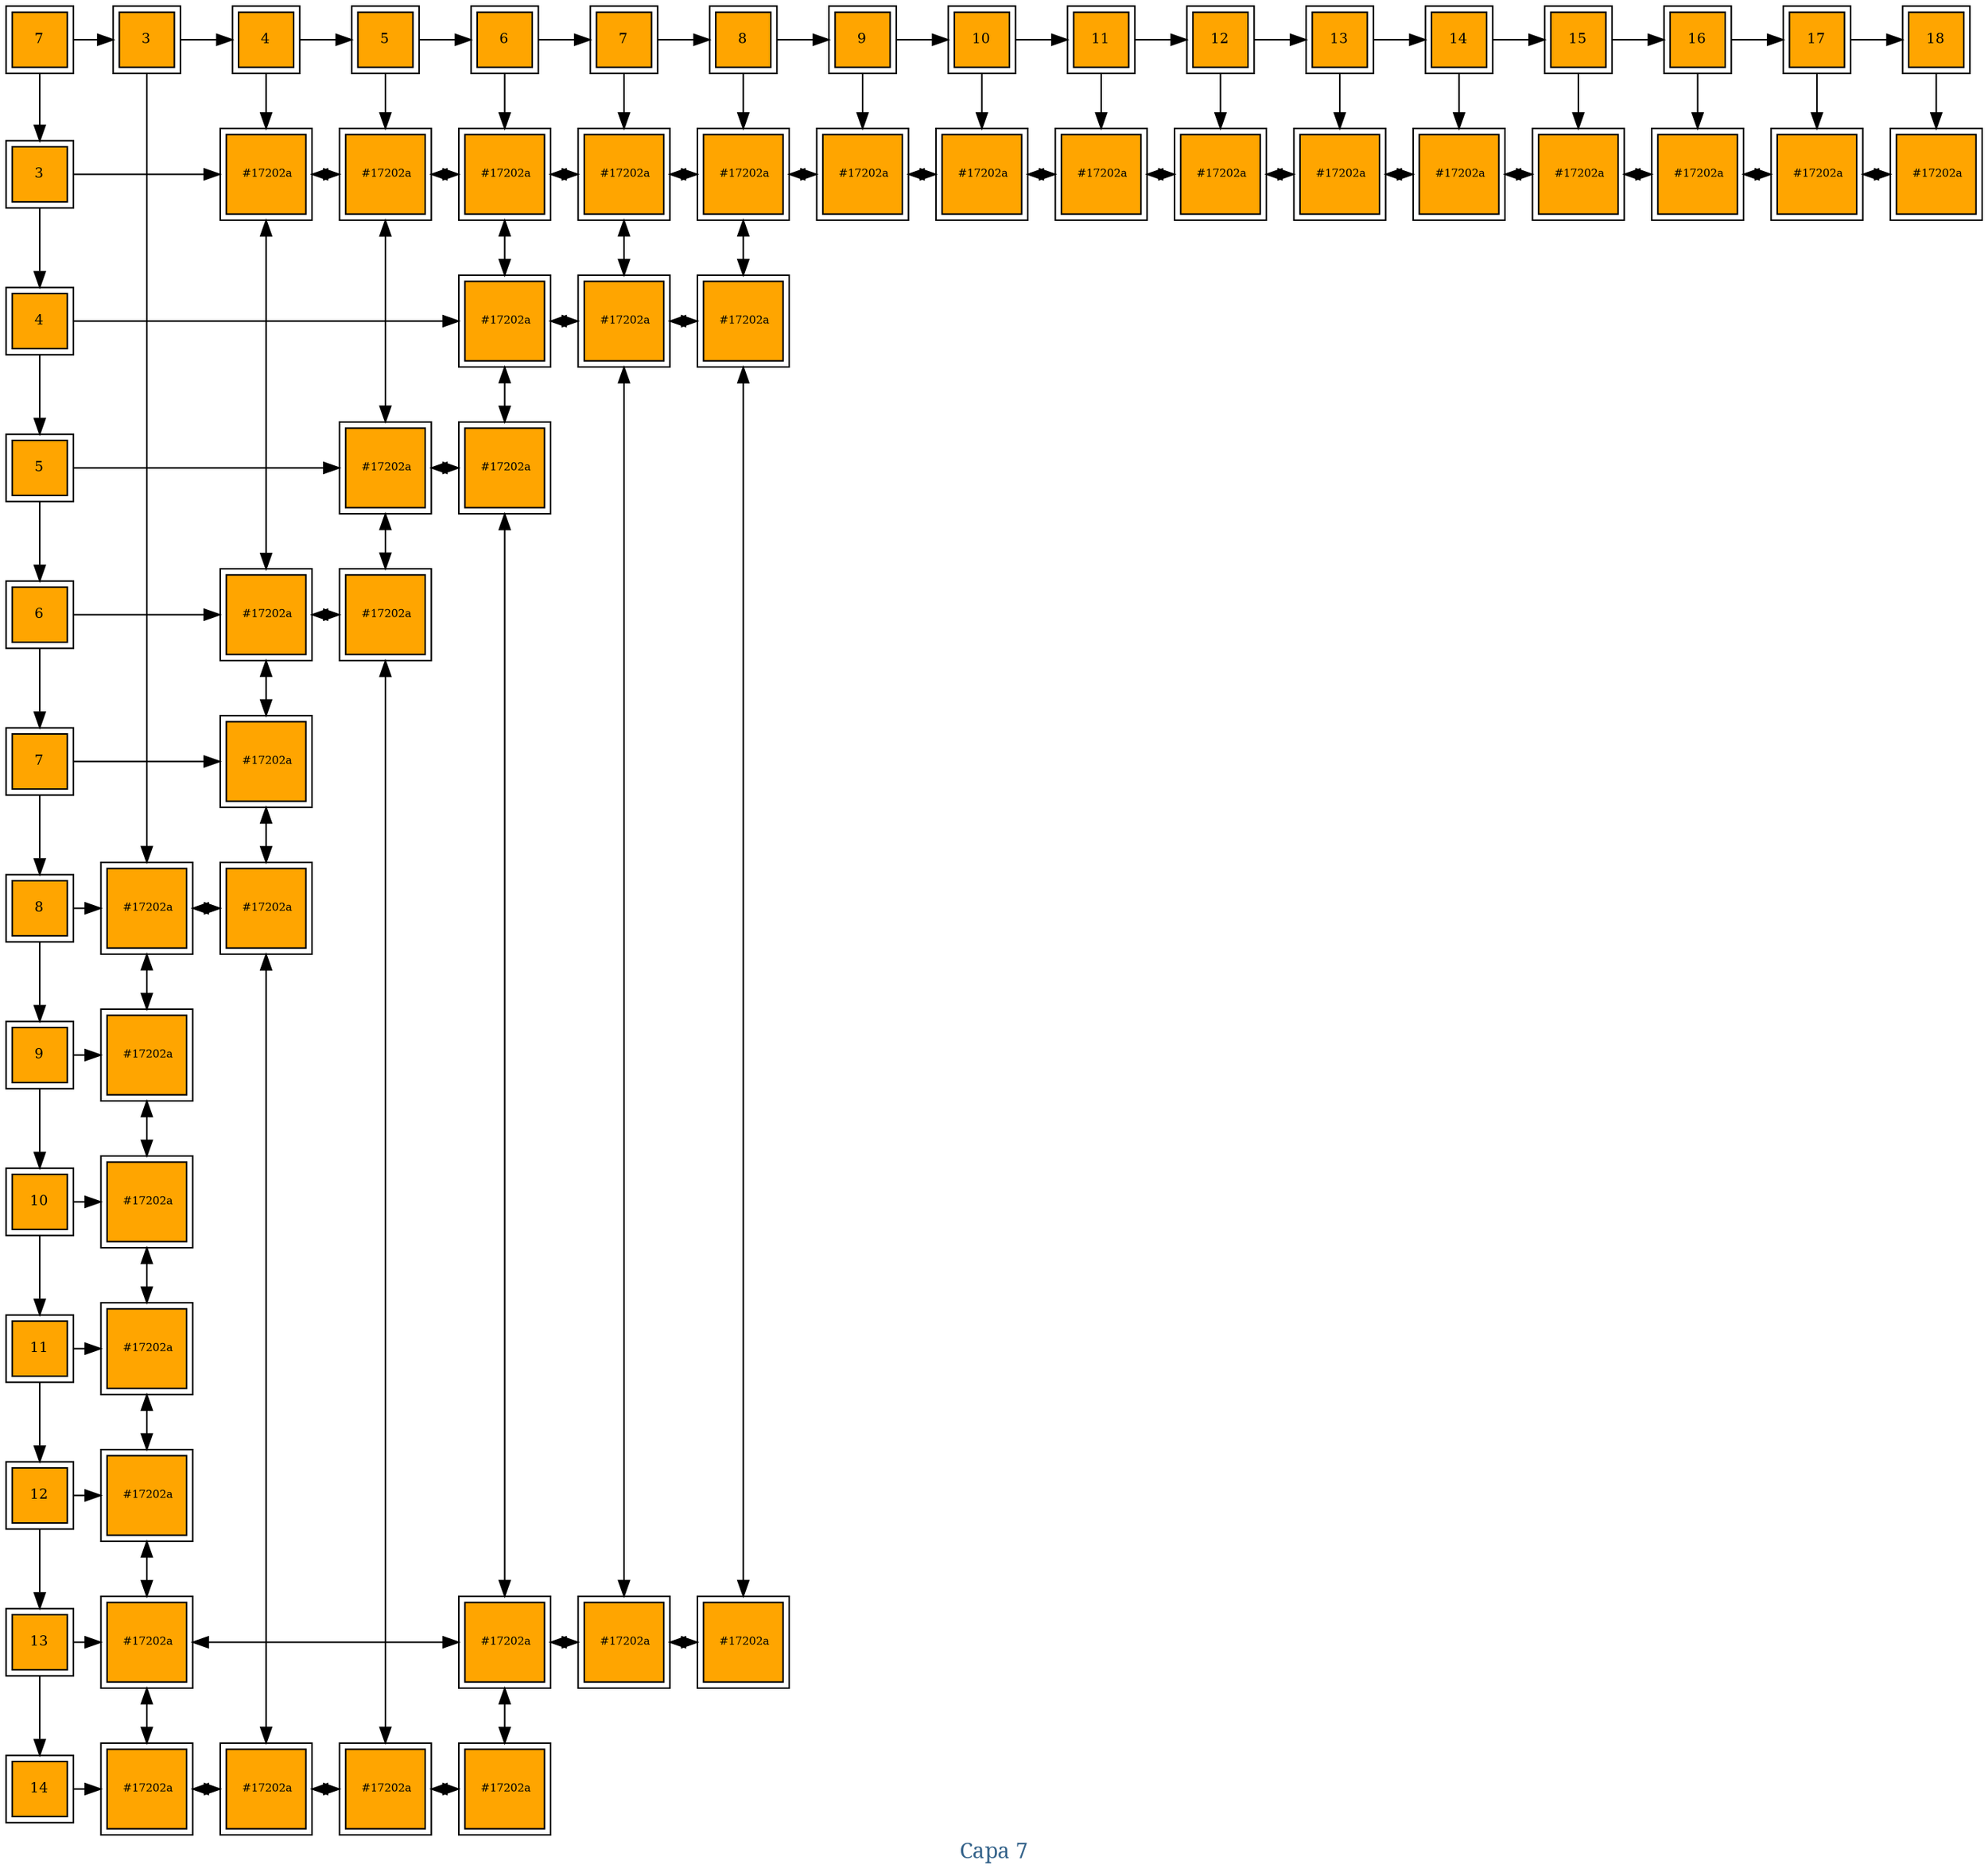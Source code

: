 digraph matriz_7
{
	graph[color = "white", fontcolor = "steelblue4", fontname = serif, style = filled, label = "Capa 7"];
	node[shape = square, style = filled, color = black, fillcolor = "orange", fontcolor = black, peripheries = 2];
	edge[color = black];


		//Nodo pivote
		XY7[group = XY7, label = <<FONT POINT-SIZE = "9">7</FONT>>]
		//rank min de cabeceras
		{
		 rank = min XY7
		//Nodos cabeceras
		X37[group = X37, label = <<FONT POINT-SIZE = "9">3</FONT>>]
		X47[group = X47, label = <<FONT POINT-SIZE = "9">4</FONT>>]
		X57[group = X57, label = <<FONT POINT-SIZE = "9">5</FONT>>]
		X67[group = X67, label = <<FONT POINT-SIZE = "9">6</FONT>>]
		X77[group = X77, label = <<FONT POINT-SIZE = "9">7</FONT>>]
		X87[group = X87, label = <<FONT POINT-SIZE = "9">8</FONT>>]
		X97[group = X97, label = <<FONT POINT-SIZE = "9">9</FONT>>]
		X107[group = X107, label = <<FONT POINT-SIZE = "9">10</FONT>>]
		X117[group = X117, label = <<FONT POINT-SIZE = "9">11</FONT>>]
		X127[group = X127, label = <<FONT POINT-SIZE = "9">12</FONT>>]
		X137[group = X137, label = <<FONT POINT-SIZE = "9">13</FONT>>]
		X147[group = X147, label = <<FONT POINT-SIZE = "9">14</FONT>>]
		X157[group = X157, label = <<FONT POINT-SIZE = "9">15</FONT>>]
		X167[group = X167, label = <<FONT POINT-SIZE = "9">16</FONT>>]
		X177[group = X177, label = <<FONT POINT-SIZE = "9">17</FONT>>]
		X187[group = X187, label = <<FONT POINT-SIZE = "9">18</FONT>>]
		}

		//Nodos laterales
		Y37[group = XY7, label = <<FONT POINT-SIZE = "9">3</FONT>>]
		Y47[group = XY7, label = <<FONT POINT-SIZE = "9">4</FONT>>]
		Y57[group = XY7, label = <<FONT POINT-SIZE = "9">5</FONT>>]
		Y67[group = XY7, label = <<FONT POINT-SIZE = "9">6</FONT>>]
		Y77[group = XY7, label = <<FONT POINT-SIZE = "9">7</FONT>>]
		Y87[group = XY7, label = <<FONT POINT-SIZE = "9">8</FONT>>]
		Y97[group = XY7, label = <<FONT POINT-SIZE = "9">9</FONT>>]
		Y107[group = XY7, label = <<FONT POINT-SIZE = "9">10</FONT>>]
		Y117[group = XY7, label = <<FONT POINT-SIZE = "9">11</FONT>>]
		Y127[group = XY7, label = <<FONT POINT-SIZE = "9">12</FONT>>]
		Y137[group = XY7, label = <<FONT POINT-SIZE = "9">13</FONT>>]
		Y147[group = XY7, label = <<FONT POINT-SIZE = "9">14</FONT>>]
		//Enlaces cabeceras
		XY7->X37
		X37->X47
		X47->X57
		X57->X67
		X67->X77
		X77->X87
		X87->X97
		X97->X107
		X107->X117
		X117->X127
		X127->X137
		X137->X147
		X147->X157
		X157->X167
		X167->X177
		X177->X187
		//Enlaces laterales
		XY7->Y37
		Y37->Y47
		Y47->Y57
		Y57->Y67
		Y67->Y77
		Y77->Y87
		Y87->Y97
		Y97->Y107
		Y107->Y117
		Y117->Y127
		Y127->Y137
		Y137->Y147
		//Nodos internos
		X3Y87[group = X37, label = <<FONT POINT-SIZE = "7"> #17202a</FONT>>]
		X3Y97[group = X37, label = <<FONT POINT-SIZE = "7"> #17202a</FONT>>]
		X3Y107[group = X37, label = <<FONT POINT-SIZE = "7"> #17202a</FONT>>]
		X3Y117[group = X37, label = <<FONT POINT-SIZE = "7"> #17202a</FONT>>]
		X3Y127[group = X37, label = <<FONT POINT-SIZE = "7"> #17202a</FONT>>]
		X3Y137[group = X37, label = <<FONT POINT-SIZE = "7"> #17202a</FONT>>]
		X3Y147[group = X37, label = <<FONT POINT-SIZE = "7"> #17202a</FONT>>]
		X4Y37[group = X47, label = <<FONT POINT-SIZE = "7"> #17202a</FONT>>]
		X4Y67[group = X47, label = <<FONT POINT-SIZE = "7"> #17202a</FONT>>]
		X4Y77[group = X47, label = <<FONT POINT-SIZE = "7"> #17202a</FONT>>]
		X4Y87[group = X47, label = <<FONT POINT-SIZE = "7"> #17202a</FONT>>]
		X4Y147[group = X47, label = <<FONT POINT-SIZE = "7"> #17202a</FONT>>]
		X5Y37[group = X57, label = <<FONT POINT-SIZE = "7"> #17202a</FONT>>]
		X5Y57[group = X57, label = <<FONT POINT-SIZE = "7"> #17202a</FONT>>]
		X5Y67[group = X57, label = <<FONT POINT-SIZE = "7"> #17202a</FONT>>]
		X5Y147[group = X57, label = <<FONT POINT-SIZE = "7"> #17202a</FONT>>]
		X6Y37[group = X67, label = <<FONT POINT-SIZE = "7"> #17202a</FONT>>]
		X6Y47[group = X67, label = <<FONT POINT-SIZE = "7"> #17202a</FONT>>]
		X6Y57[group = X67, label = <<FONT POINT-SIZE = "7"> #17202a</FONT>>]
		X6Y137[group = X67, label = <<FONT POINT-SIZE = "7"> #17202a</FONT>>]
		X6Y147[group = X67, label = <<FONT POINT-SIZE = "7"> #17202a</FONT>>]
		X7Y37[group = X77, label = <<FONT POINT-SIZE = "7"> #17202a</FONT>>]
		X7Y47[group = X77, label = <<FONT POINT-SIZE = "7"> #17202a</FONT>>]
		X7Y137[group = X77, label = <<FONT POINT-SIZE = "7"> #17202a</FONT>>]
		X8Y37[group = X87, label = <<FONT POINT-SIZE = "7"> #17202a</FONT>>]
		X8Y47[group = X87, label = <<FONT POINT-SIZE = "7"> #17202a</FONT>>]
		X8Y137[group = X87, label = <<FONT POINT-SIZE = "7"> #17202a</FONT>>]
		X9Y37[group = X97, label = <<FONT POINT-SIZE = "7"> #17202a</FONT>>]
		X10Y37[group = X107, label = <<FONT POINT-SIZE = "7"> #17202a</FONT>>]
		X11Y37[group = X117, label = <<FONT POINT-SIZE = "7"> #17202a</FONT>>]
		X12Y37[group = X127, label = <<FONT POINT-SIZE = "7"> #17202a</FONT>>]
		X13Y37[group = X137, label = <<FONT POINT-SIZE = "7"> #17202a</FONT>>]
		X14Y37[group = X147, label = <<FONT POINT-SIZE = "7"> #17202a</FONT>>]
		X15Y37[group = X157, label = <<FONT POINT-SIZE = "7"> #17202a</FONT>>]
		X16Y37[group = X167, label = <<FONT POINT-SIZE = "7"> #17202a</FONT>>]
		X17Y37[group = X177, label = <<FONT POINT-SIZE = "7"> #17202a</FONT>>]
		X18Y37[group = X187, label = <<FONT POINT-SIZE = "7"> #17202a</FONT>>]

		//Enlaces de cabeceras y nodos internos
		X37->X3Y87
		//Enlaces internos internos hacia abajo
		X3Y87->X3Y97[dir = both]
		X3Y97->X3Y107[dir = both]
		X3Y107->X3Y117[dir = both]
		X3Y117->X3Y127[dir = both]
		X3Y127->X3Y137[dir = both]
		X3Y137->X3Y147[dir = both]
		X47->X4Y37
		//Enlaces internos internos hacia abajo
		X4Y37->X4Y67[dir = both]
		X4Y67->X4Y77[dir = both]
		X4Y77->X4Y87[dir = both]
		X4Y87->X4Y147[dir = both]
		X57->X5Y37
		//Enlaces internos internos hacia abajo
		X5Y37->X5Y57[dir = both]
		X5Y57->X5Y67[dir = both]
		X5Y67->X5Y147[dir = both]
		X67->X6Y37
		//Enlaces internos internos hacia abajo
		X6Y37->X6Y47[dir = both]
		X6Y47->X6Y57[dir = both]
		X6Y57->X6Y137[dir = both]
		X6Y137->X6Y147[dir = both]
		X77->X7Y37
		//Enlaces internos internos hacia abajo
		X7Y37->X7Y47[dir = both]
		X7Y47->X7Y137[dir = both]
		X87->X8Y37
		//Enlaces internos internos hacia abajo
		X8Y37->X8Y47[dir = both]
		X8Y47->X8Y137[dir = both]
		X97->X9Y37
		//Enlaces internos internos hacia abajo
		X107->X10Y37
		//Enlaces internos internos hacia abajo
		X117->X11Y37
		//Enlaces internos internos hacia abajo
		X127->X12Y37
		//Enlaces internos internos hacia abajo
		X137->X13Y37
		//Enlaces internos internos hacia abajo
		X147->X14Y37
		//Enlaces internos internos hacia abajo
		X157->X15Y37
		//Enlaces internos internos hacia abajo
		X167->X16Y37
		//Enlaces internos internos hacia abajo
		X177->X17Y37
		//Enlaces internos internos hacia abajo
		X187->X18Y37
		//Enlaces internos internos hacia abajo

		//Enlaces de laterales y nodos internos
		Y37->X4Y37
		//Enlaces internos internos hacia la derecha
		X4Y37->X5Y37[dir = both]
		X5Y37->X6Y37[dir = both]
		X6Y37->X7Y37[dir = both]
		X7Y37->X8Y37[dir = both]
		X8Y37->X9Y37[dir = both]
		X9Y37->X10Y37[dir = both]
		X10Y37->X11Y37[dir = both]
		X11Y37->X12Y37[dir = both]
		X12Y37->X13Y37[dir = both]
		X13Y37->X14Y37[dir = both]
		X14Y37->X15Y37[dir = both]
		X15Y37->X16Y37[dir = both]
		X16Y37->X17Y37[dir = both]
		X17Y37->X18Y37[dir = both]
		Y47->X6Y47
		//Enlaces internos internos hacia la derecha
		X6Y47->X7Y47[dir = both]
		X7Y47->X8Y47[dir = both]
		Y57->X5Y57
		//Enlaces internos internos hacia la derecha
		X5Y57->X6Y57[dir = both]
		Y67->X4Y67
		//Enlaces internos internos hacia la derecha
		X4Y67->X5Y67[dir = both]
		Y77->X4Y77
		//Enlaces internos internos hacia la derecha
		Y87->X3Y87
		//Enlaces internos internos hacia la derecha
		X3Y87->X4Y87[dir = both]
		Y97->X3Y97
		//Enlaces internos internos hacia la derecha
		Y107->X3Y107
		//Enlaces internos internos hacia la derecha
		Y117->X3Y117
		//Enlaces internos internos hacia la derecha
		Y127->X3Y127
		//Enlaces internos internos hacia la derecha
		Y137->X3Y137
		//Enlaces internos internos hacia la derecha
		X3Y137->X6Y137[dir = both]
		X6Y137->X7Y137[dir = both]
		X7Y137->X8Y137[dir = both]
		Y147->X3Y147
		//Enlaces internos internos hacia la derecha
		X3Y147->X4Y147[dir = both]
		X4Y147->X5Y147[dir = both]
		X5Y147->X6Y147[dir = both]
		//rank same de laterales y sus nodos internos
		{ rank = same Y37 X4Y37 X4Y37 X5Y37 X5Y37 X6Y37 X6Y37 X7Y37 X7Y37 X8Y37 X8Y37 X9Y37 X9Y37 X10Y37 X10Y37 X11Y37 X11Y37 X12Y37 X12Y37 X13Y37 X13Y37 X14Y37 X14Y37 X15Y37 X15Y37 X16Y37 X16Y37 X17Y37 X17Y37 X18Y37 }
		{ rank = same Y47 X6Y47 X6Y47 X7Y47 X7Y47 X8Y47 }
		{ rank = same Y57 X5Y57 X5Y57 X6Y57 }
		{ rank = same Y67 X4Y67 X4Y67 X5Y67 }
		{ rank = same Y77 X4Y77 }
		{ rank = same Y87 X3Y87 X3Y87 X4Y87 }
		{ rank = same Y97 X3Y97 }
		{ rank = same Y107 X3Y107 }
		{ rank = same Y117 X3Y117 }
		{ rank = same Y127 X3Y127 }
		{ rank = same Y137 X3Y137 X3Y137 X6Y137 X6Y137 X7Y137 X7Y137 X8Y137 }
		{ rank = same Y147 X3Y147 X3Y147 X4Y147 X4Y147 X5Y147 X5Y147 X6Y147 }

}
